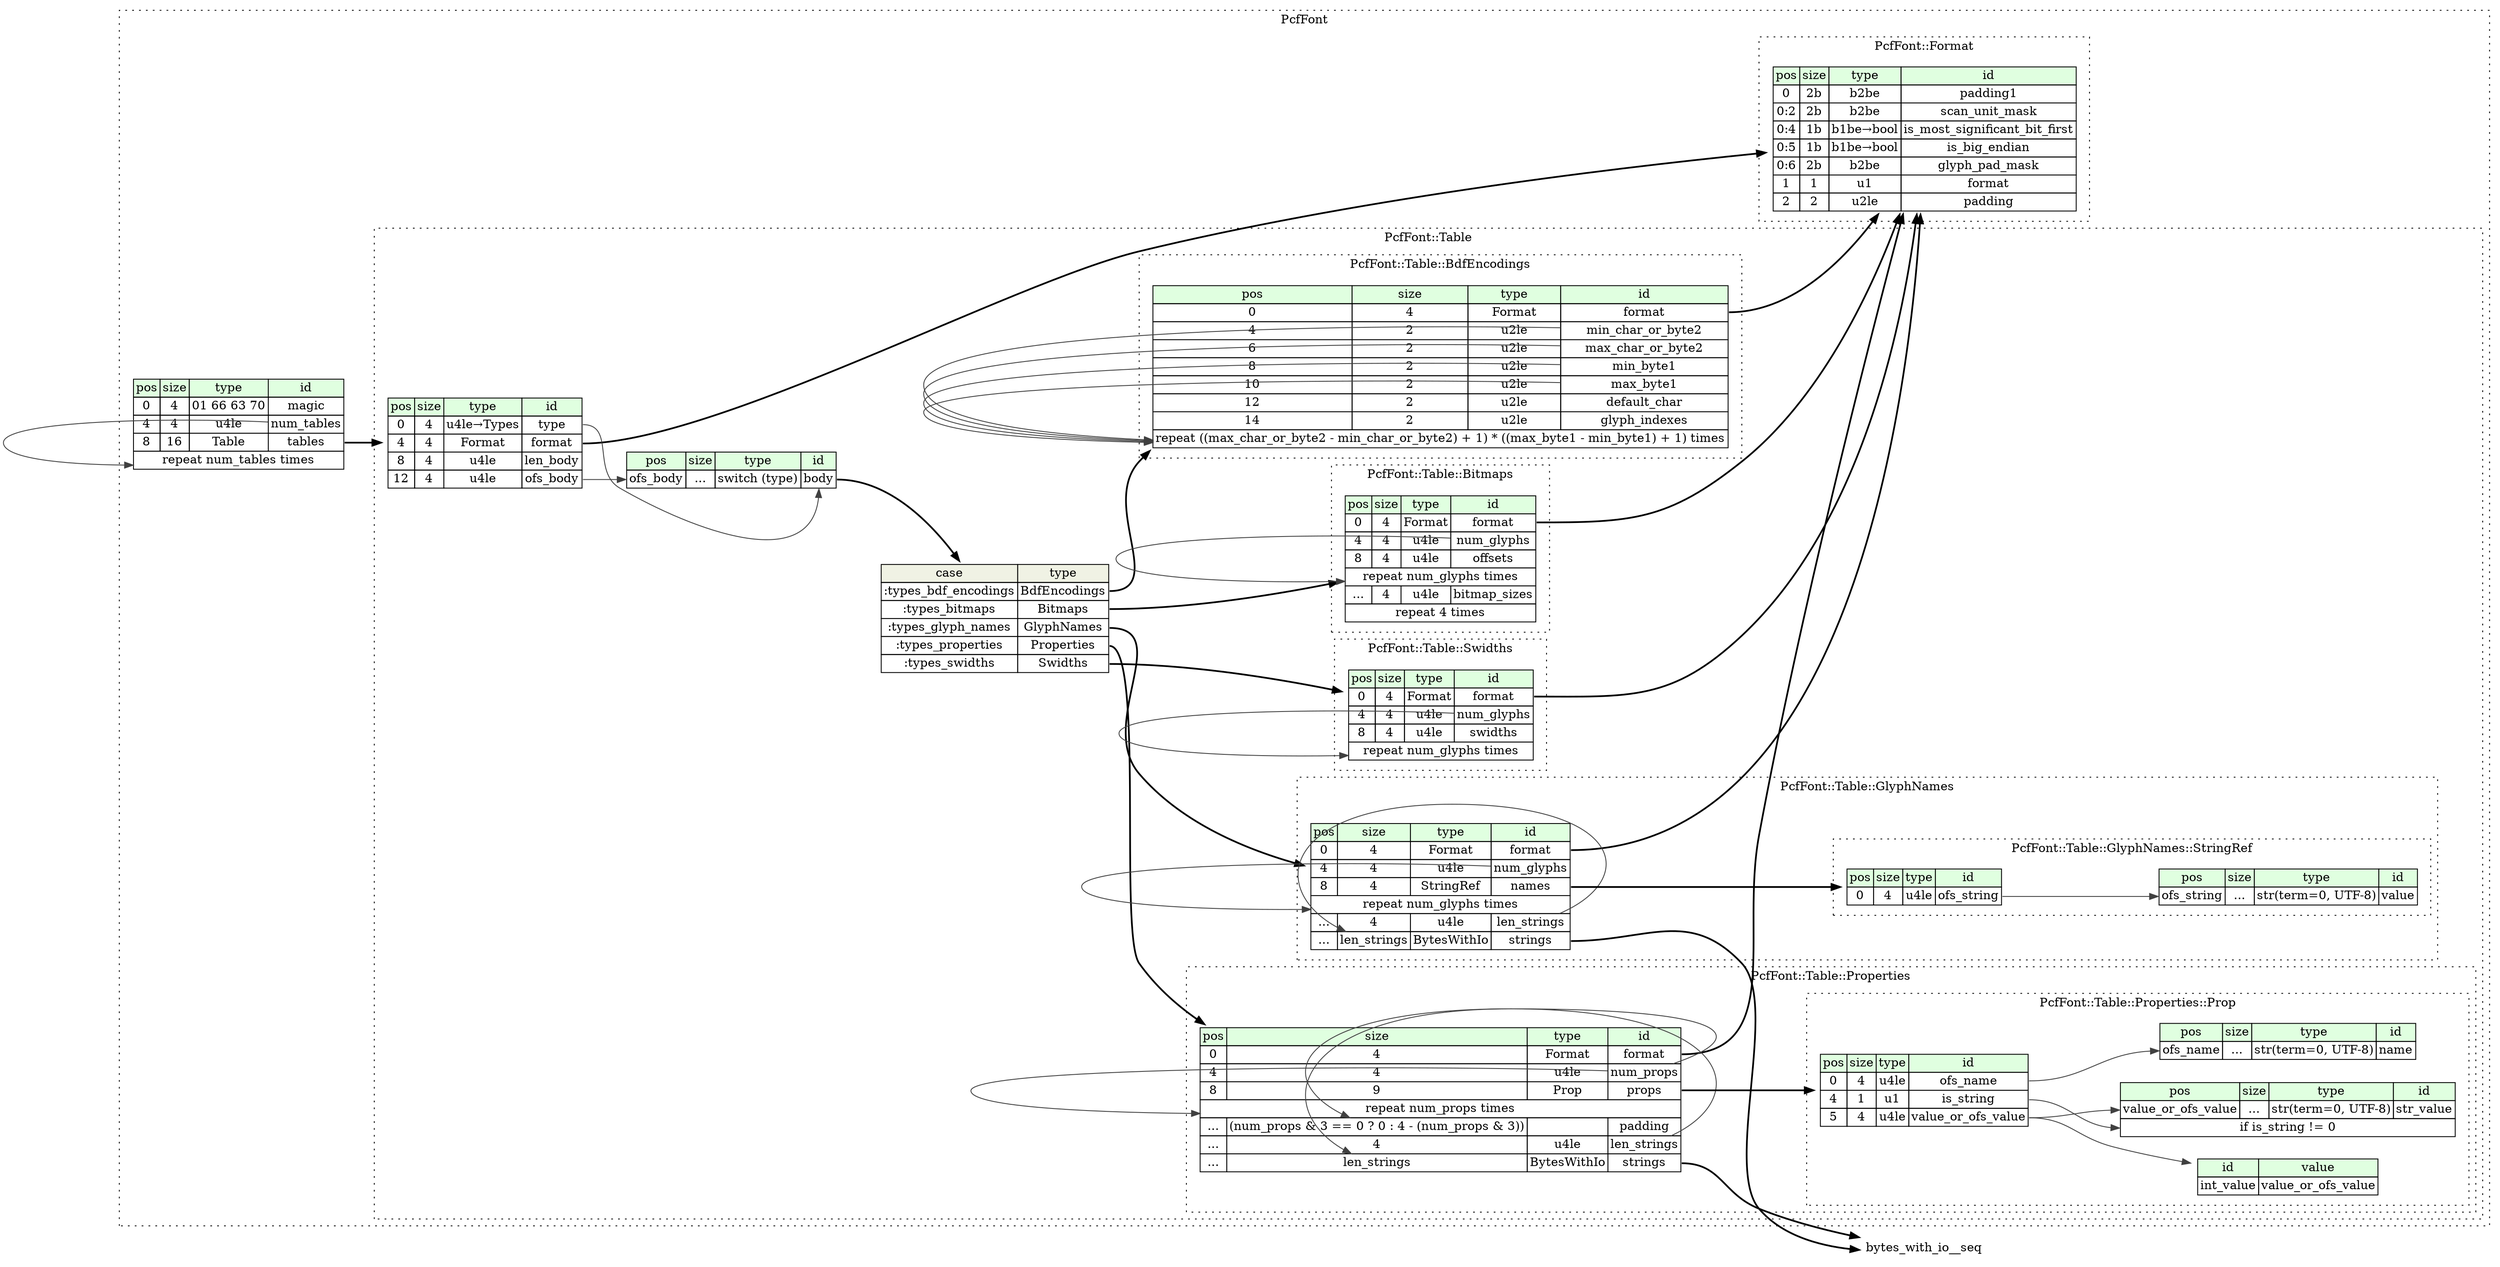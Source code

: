 digraph {
	rankdir=LR;
	node [shape=plaintext];
	subgraph cluster__pcf_font {
		label="PcfFont";
		graph[style=dotted];

		pcf_font__seq [label=<<TABLE BORDER="0" CELLBORDER="1" CELLSPACING="0">
			<TR><TD BGCOLOR="#E0FFE0">pos</TD><TD BGCOLOR="#E0FFE0">size</TD><TD BGCOLOR="#E0FFE0">type</TD><TD BGCOLOR="#E0FFE0">id</TD></TR>
			<TR><TD PORT="magic_pos">0</TD><TD PORT="magic_size">4</TD><TD>01 66 63 70</TD><TD PORT="magic_type">magic</TD></TR>
			<TR><TD PORT="num_tables_pos">4</TD><TD PORT="num_tables_size">4</TD><TD>u4le</TD><TD PORT="num_tables_type">num_tables</TD></TR>
			<TR><TD PORT="tables_pos">8</TD><TD PORT="tables_size">16</TD><TD>Table</TD><TD PORT="tables_type">tables</TD></TR>
			<TR><TD COLSPAN="4" PORT="tables__repeat">repeat num_tables times</TD></TR>
		</TABLE>>];
		subgraph cluster__format {
			label="PcfFont::Format";
			graph[style=dotted];

			format__seq [label=<<TABLE BORDER="0" CELLBORDER="1" CELLSPACING="0">
				<TR><TD BGCOLOR="#E0FFE0">pos</TD><TD BGCOLOR="#E0FFE0">size</TD><TD BGCOLOR="#E0FFE0">type</TD><TD BGCOLOR="#E0FFE0">id</TD></TR>
				<TR><TD PORT="padding1_pos">0</TD><TD PORT="padding1_size">2b</TD><TD>b2be</TD><TD PORT="padding1_type">padding1</TD></TR>
				<TR><TD PORT="scan_unit_mask_pos">0:2</TD><TD PORT="scan_unit_mask_size">2b</TD><TD>b2be</TD><TD PORT="scan_unit_mask_type">scan_unit_mask</TD></TR>
				<TR><TD PORT="is_most_significant_bit_first_pos">0:4</TD><TD PORT="is_most_significant_bit_first_size">1b</TD><TD>b1be→bool</TD><TD PORT="is_most_significant_bit_first_type">is_most_significant_bit_first</TD></TR>
				<TR><TD PORT="is_big_endian_pos">0:5</TD><TD PORT="is_big_endian_size">1b</TD><TD>b1be→bool</TD><TD PORT="is_big_endian_type">is_big_endian</TD></TR>
				<TR><TD PORT="glyph_pad_mask_pos">0:6</TD><TD PORT="glyph_pad_mask_size">2b</TD><TD>b2be</TD><TD PORT="glyph_pad_mask_type">glyph_pad_mask</TD></TR>
				<TR><TD PORT="format_pos">1</TD><TD PORT="format_size">1</TD><TD>u1</TD><TD PORT="format_type">format</TD></TR>
				<TR><TD PORT="padding_pos">2</TD><TD PORT="padding_size">2</TD><TD>u2le</TD><TD PORT="padding_type">padding</TD></TR>
			</TABLE>>];
		}
		subgraph cluster__table {
			label="PcfFont::Table";
			graph[style=dotted];

			table__seq [label=<<TABLE BORDER="0" CELLBORDER="1" CELLSPACING="0">
				<TR><TD BGCOLOR="#E0FFE0">pos</TD><TD BGCOLOR="#E0FFE0">size</TD><TD BGCOLOR="#E0FFE0">type</TD><TD BGCOLOR="#E0FFE0">id</TD></TR>
				<TR><TD PORT="type_pos">0</TD><TD PORT="type_size">4</TD><TD>u4le→Types</TD><TD PORT="type_type">type</TD></TR>
				<TR><TD PORT="format_pos">4</TD><TD PORT="format_size">4</TD><TD>Format</TD><TD PORT="format_type">format</TD></TR>
				<TR><TD PORT="len_body_pos">8</TD><TD PORT="len_body_size">4</TD><TD>u4le</TD><TD PORT="len_body_type">len_body</TD></TR>
				<TR><TD PORT="ofs_body_pos">12</TD><TD PORT="ofs_body_size">4</TD><TD>u4le</TD><TD PORT="ofs_body_type">ofs_body</TD></TR>
			</TABLE>>];
			table__inst__body [label=<<TABLE BORDER="0" CELLBORDER="1" CELLSPACING="0">
				<TR><TD BGCOLOR="#E0FFE0">pos</TD><TD BGCOLOR="#E0FFE0">size</TD><TD BGCOLOR="#E0FFE0">type</TD><TD BGCOLOR="#E0FFE0">id</TD></TR>
				<TR><TD PORT="body_pos">ofs_body</TD><TD PORT="body_size">...</TD><TD>switch (type)</TD><TD PORT="body_type">body</TD></TR>
			</TABLE>>];
table__inst__body_body_switch [label=<<TABLE BORDER="0" CELLBORDER="1" CELLSPACING="0">
	<TR><TD BGCOLOR="#F0F2E4">case</TD><TD BGCOLOR="#F0F2E4">type</TD></TR>
	<TR><TD>:types_bdf_encodings</TD><TD PORT="case0">BdfEncodings</TD></TR>
	<TR><TD>:types_bitmaps</TD><TD PORT="case1">Bitmaps</TD></TR>
	<TR><TD>:types_glyph_names</TD><TD PORT="case2">GlyphNames</TD></TR>
	<TR><TD>:types_properties</TD><TD PORT="case3">Properties</TD></TR>
	<TR><TD>:types_swidths</TD><TD PORT="case4">Swidths</TD></TR>
</TABLE>>];
			subgraph cluster__bdf_encodings {
				label="PcfFont::Table::BdfEncodings";
				graph[style=dotted];

				bdf_encodings__seq [label=<<TABLE BORDER="0" CELLBORDER="1" CELLSPACING="0">
					<TR><TD BGCOLOR="#E0FFE0">pos</TD><TD BGCOLOR="#E0FFE0">size</TD><TD BGCOLOR="#E0FFE0">type</TD><TD BGCOLOR="#E0FFE0">id</TD></TR>
					<TR><TD PORT="format_pos">0</TD><TD PORT="format_size">4</TD><TD>Format</TD><TD PORT="format_type">format</TD></TR>
					<TR><TD PORT="min_char_or_byte2_pos">4</TD><TD PORT="min_char_or_byte2_size">2</TD><TD>u2le</TD><TD PORT="min_char_or_byte2_type">min_char_or_byte2</TD></TR>
					<TR><TD PORT="max_char_or_byte2_pos">6</TD><TD PORT="max_char_or_byte2_size">2</TD><TD>u2le</TD><TD PORT="max_char_or_byte2_type">max_char_or_byte2</TD></TR>
					<TR><TD PORT="min_byte1_pos">8</TD><TD PORT="min_byte1_size">2</TD><TD>u2le</TD><TD PORT="min_byte1_type">min_byte1</TD></TR>
					<TR><TD PORT="max_byte1_pos">10</TD><TD PORT="max_byte1_size">2</TD><TD>u2le</TD><TD PORT="max_byte1_type">max_byte1</TD></TR>
					<TR><TD PORT="default_char_pos">12</TD><TD PORT="default_char_size">2</TD><TD>u2le</TD><TD PORT="default_char_type">default_char</TD></TR>
					<TR><TD PORT="glyph_indexes_pos">14</TD><TD PORT="glyph_indexes_size">2</TD><TD>u2le</TD><TD PORT="glyph_indexes_type">glyph_indexes</TD></TR>
					<TR><TD COLSPAN="4" PORT="glyph_indexes__repeat">repeat ((max_char_or_byte2 - min_char_or_byte2) + 1) * ((max_byte1 - min_byte1) + 1) times</TD></TR>
				</TABLE>>];
			}
			subgraph cluster__bitmaps {
				label="PcfFont::Table::Bitmaps";
				graph[style=dotted];

				bitmaps__seq [label=<<TABLE BORDER="0" CELLBORDER="1" CELLSPACING="0">
					<TR><TD BGCOLOR="#E0FFE0">pos</TD><TD BGCOLOR="#E0FFE0">size</TD><TD BGCOLOR="#E0FFE0">type</TD><TD BGCOLOR="#E0FFE0">id</TD></TR>
					<TR><TD PORT="format_pos">0</TD><TD PORT="format_size">4</TD><TD>Format</TD><TD PORT="format_type">format</TD></TR>
					<TR><TD PORT="num_glyphs_pos">4</TD><TD PORT="num_glyphs_size">4</TD><TD>u4le</TD><TD PORT="num_glyphs_type">num_glyphs</TD></TR>
					<TR><TD PORT="offsets_pos">8</TD><TD PORT="offsets_size">4</TD><TD>u4le</TD><TD PORT="offsets_type">offsets</TD></TR>
					<TR><TD COLSPAN="4" PORT="offsets__repeat">repeat num_glyphs times</TD></TR>
					<TR><TD PORT="bitmap_sizes_pos">...</TD><TD PORT="bitmap_sizes_size">4</TD><TD>u4le</TD><TD PORT="bitmap_sizes_type">bitmap_sizes</TD></TR>
					<TR><TD COLSPAN="4" PORT="bitmap_sizes__repeat">repeat 4 times</TD></TR>
				</TABLE>>];
			}
			subgraph cluster__glyph_names {
				label="PcfFont::Table::GlyphNames";
				graph[style=dotted];

				glyph_names__seq [label=<<TABLE BORDER="0" CELLBORDER="1" CELLSPACING="0">
					<TR><TD BGCOLOR="#E0FFE0">pos</TD><TD BGCOLOR="#E0FFE0">size</TD><TD BGCOLOR="#E0FFE0">type</TD><TD BGCOLOR="#E0FFE0">id</TD></TR>
					<TR><TD PORT="format_pos">0</TD><TD PORT="format_size">4</TD><TD>Format</TD><TD PORT="format_type">format</TD></TR>
					<TR><TD PORT="num_glyphs_pos">4</TD><TD PORT="num_glyphs_size">4</TD><TD>u4le</TD><TD PORT="num_glyphs_type">num_glyphs</TD></TR>
					<TR><TD PORT="names_pos">8</TD><TD PORT="names_size">4</TD><TD>StringRef</TD><TD PORT="names_type">names</TD></TR>
					<TR><TD COLSPAN="4" PORT="names__repeat">repeat num_glyphs times</TD></TR>
					<TR><TD PORT="len_strings_pos">...</TD><TD PORT="len_strings_size">4</TD><TD>u4le</TD><TD PORT="len_strings_type">len_strings</TD></TR>
					<TR><TD PORT="strings_pos">...</TD><TD PORT="strings_size">len_strings</TD><TD>BytesWithIo</TD><TD PORT="strings_type">strings</TD></TR>
				</TABLE>>];
				subgraph cluster__string_ref {
					label="PcfFont::Table::GlyphNames::StringRef";
					graph[style=dotted];

					string_ref__seq [label=<<TABLE BORDER="0" CELLBORDER="1" CELLSPACING="0">
						<TR><TD BGCOLOR="#E0FFE0">pos</TD><TD BGCOLOR="#E0FFE0">size</TD><TD BGCOLOR="#E0FFE0">type</TD><TD BGCOLOR="#E0FFE0">id</TD></TR>
						<TR><TD PORT="ofs_string_pos">0</TD><TD PORT="ofs_string_size">4</TD><TD>u4le</TD><TD PORT="ofs_string_type">ofs_string</TD></TR>
					</TABLE>>];
					string_ref__inst__value [label=<<TABLE BORDER="0" CELLBORDER="1" CELLSPACING="0">
						<TR><TD BGCOLOR="#E0FFE0">pos</TD><TD BGCOLOR="#E0FFE0">size</TD><TD BGCOLOR="#E0FFE0">type</TD><TD BGCOLOR="#E0FFE0">id</TD></TR>
						<TR><TD PORT="value_pos">ofs_string</TD><TD PORT="value_size">...</TD><TD>str(term=0, UTF-8)</TD><TD PORT="value_type">value</TD></TR>
					</TABLE>>];
				}
			}
			subgraph cluster__properties {
				label="PcfFont::Table::Properties";
				graph[style=dotted];

				properties__seq [label=<<TABLE BORDER="0" CELLBORDER="1" CELLSPACING="0">
					<TR><TD BGCOLOR="#E0FFE0">pos</TD><TD BGCOLOR="#E0FFE0">size</TD><TD BGCOLOR="#E0FFE0">type</TD><TD BGCOLOR="#E0FFE0">id</TD></TR>
					<TR><TD PORT="format_pos">0</TD><TD PORT="format_size">4</TD><TD>Format</TD><TD PORT="format_type">format</TD></TR>
					<TR><TD PORT="num_props_pos">4</TD><TD PORT="num_props_size">4</TD><TD>u4le</TD><TD PORT="num_props_type">num_props</TD></TR>
					<TR><TD PORT="props_pos">8</TD><TD PORT="props_size">9</TD><TD>Prop</TD><TD PORT="props_type">props</TD></TR>
					<TR><TD COLSPAN="4" PORT="props__repeat">repeat num_props times</TD></TR>
					<TR><TD PORT="padding_pos">...</TD><TD PORT="padding_size">(num_props &amp; 3 == 0 ? 0 : 4 - (num_props &amp; 3))</TD><TD></TD><TD PORT="padding_type">padding</TD></TR>
					<TR><TD PORT="len_strings_pos">...</TD><TD PORT="len_strings_size">4</TD><TD>u4le</TD><TD PORT="len_strings_type">len_strings</TD></TR>
					<TR><TD PORT="strings_pos">...</TD><TD PORT="strings_size">len_strings</TD><TD>BytesWithIo</TD><TD PORT="strings_type">strings</TD></TR>
				</TABLE>>];
				subgraph cluster__prop {
					label="PcfFont::Table::Properties::Prop";
					graph[style=dotted];

					prop__seq [label=<<TABLE BORDER="0" CELLBORDER="1" CELLSPACING="0">
						<TR><TD BGCOLOR="#E0FFE0">pos</TD><TD BGCOLOR="#E0FFE0">size</TD><TD BGCOLOR="#E0FFE0">type</TD><TD BGCOLOR="#E0FFE0">id</TD></TR>
						<TR><TD PORT="ofs_name_pos">0</TD><TD PORT="ofs_name_size">4</TD><TD>u4le</TD><TD PORT="ofs_name_type">ofs_name</TD></TR>
						<TR><TD PORT="is_string_pos">4</TD><TD PORT="is_string_size">1</TD><TD>u1</TD><TD PORT="is_string_type">is_string</TD></TR>
						<TR><TD PORT="value_or_ofs_value_pos">5</TD><TD PORT="value_or_ofs_value_size">4</TD><TD>u4le</TD><TD PORT="value_or_ofs_value_type">value_or_ofs_value</TD></TR>
					</TABLE>>];
					prop__inst__int_value [label=<<TABLE BORDER="0" CELLBORDER="1" CELLSPACING="0">
						<TR><TD BGCOLOR="#E0FFE0">id</TD><TD BGCOLOR="#E0FFE0">value</TD></TR>
						<TR><TD>int_value</TD><TD>value_or_ofs_value</TD></TR>
					</TABLE>>];
					prop__inst__name [label=<<TABLE BORDER="0" CELLBORDER="1" CELLSPACING="0">
						<TR><TD BGCOLOR="#E0FFE0">pos</TD><TD BGCOLOR="#E0FFE0">size</TD><TD BGCOLOR="#E0FFE0">type</TD><TD BGCOLOR="#E0FFE0">id</TD></TR>
						<TR><TD PORT="name_pos">ofs_name</TD><TD PORT="name_size">...</TD><TD>str(term=0, UTF-8)</TD><TD PORT="name_type">name</TD></TR>
					</TABLE>>];
					prop__inst__str_value [label=<<TABLE BORDER="0" CELLBORDER="1" CELLSPACING="0">
						<TR><TD BGCOLOR="#E0FFE0">pos</TD><TD BGCOLOR="#E0FFE0">size</TD><TD BGCOLOR="#E0FFE0">type</TD><TD BGCOLOR="#E0FFE0">id</TD></TR>
						<TR><TD PORT="str_value_pos">value_or_ofs_value</TD><TD PORT="str_value_size">...</TD><TD>str(term=0, UTF-8)</TD><TD PORT="str_value_type">str_value</TD></TR>
						<TR><TD COLSPAN="4" PORT="str_value__if">if is_string != 0</TD></TR>
					</TABLE>>];
				}
			}
			subgraph cluster__swidths {
				label="PcfFont::Table::Swidths";
				graph[style=dotted];

				swidths__seq [label=<<TABLE BORDER="0" CELLBORDER="1" CELLSPACING="0">
					<TR><TD BGCOLOR="#E0FFE0">pos</TD><TD BGCOLOR="#E0FFE0">size</TD><TD BGCOLOR="#E0FFE0">type</TD><TD BGCOLOR="#E0FFE0">id</TD></TR>
					<TR><TD PORT="format_pos">0</TD><TD PORT="format_size">4</TD><TD>Format</TD><TD PORT="format_type">format</TD></TR>
					<TR><TD PORT="num_glyphs_pos">4</TD><TD PORT="num_glyphs_size">4</TD><TD>u4le</TD><TD PORT="num_glyphs_type">num_glyphs</TD></TR>
					<TR><TD PORT="swidths_pos">8</TD><TD PORT="swidths_size">4</TD><TD>u4le</TD><TD PORT="swidths_type">swidths</TD></TR>
					<TR><TD COLSPAN="4" PORT="swidths__repeat">repeat num_glyphs times</TD></TR>
				</TABLE>>];
			}
		}
	}
	pcf_font__seq:tables_type -> table__seq [style=bold];
	pcf_font__seq:num_tables_type -> pcf_font__seq:tables__repeat [color="#404040"];
	table__seq:format_type -> format__seq [style=bold];
	table__seq:ofs_body_type -> table__inst__body:body_pos [color="#404040"];
	table__inst__body:body_type -> table__inst__body_body_switch [style=bold];
	table__inst__body_body_switch:case0 -> bdf_encodings__seq [style=bold];
	table__inst__body_body_switch:case1 -> bitmaps__seq [style=bold];
	table__inst__body_body_switch:case2 -> glyph_names__seq [style=bold];
	table__inst__body_body_switch:case3 -> properties__seq [style=bold];
	table__inst__body_body_switch:case4 -> swidths__seq [style=bold];
	table__seq:type_type -> table__inst__body:body_type [color="#404040"];
	bdf_encodings__seq:format_type -> format__seq [style=bold];
	bdf_encodings__seq:max_char_or_byte2_type -> bdf_encodings__seq:glyph_indexes__repeat [color="#404040"];
	bdf_encodings__seq:min_char_or_byte2_type -> bdf_encodings__seq:glyph_indexes__repeat [color="#404040"];
	bdf_encodings__seq:max_byte1_type -> bdf_encodings__seq:glyph_indexes__repeat [color="#404040"];
	bdf_encodings__seq:min_byte1_type -> bdf_encodings__seq:glyph_indexes__repeat [color="#404040"];
	bitmaps__seq:format_type -> format__seq [style=bold];
	bitmaps__seq:num_glyphs_type -> bitmaps__seq:offsets__repeat [color="#404040"];
	glyph_names__seq:format_type -> format__seq [style=bold];
	glyph_names__seq:names_type -> string_ref__seq [style=bold];
	glyph_names__seq:num_glyphs_type -> glyph_names__seq:names__repeat [color="#404040"];
	glyph_names__seq:len_strings_type -> glyph_names__seq:strings_size [color="#404040"];
	glyph_names__seq:strings_type -> bytes_with_io__seq [style=bold];
	string_ref__seq:ofs_string_type -> string_ref__inst__value:value_pos [color="#404040"];
	properties__seq:format_type -> format__seq [style=bold];
	properties__seq:props_type -> prop__seq [style=bold];
	properties__seq:num_props_type -> properties__seq:props__repeat [color="#404040"];
	properties__seq:num_props_type -> properties__seq:padding_size [color="#404040"];
	properties__seq:len_strings_type -> properties__seq:strings_size [color="#404040"];
	properties__seq:strings_type -> bytes_with_io__seq [style=bold];
	prop__seq:value_or_ofs_value_type -> prop__inst__int_value [color="#404040"];
	prop__seq:ofs_name_type -> prop__inst__name:name_pos [color="#404040"];
	prop__seq:value_or_ofs_value_type -> prop__inst__str_value:str_value_pos [color="#404040"];
	prop__seq:is_string_type -> prop__inst__str_value:str_value__if [color="#404040"];
	swidths__seq:format_type -> format__seq [style=bold];
	swidths__seq:num_glyphs_type -> swidths__seq:swidths__repeat [color="#404040"];
}
